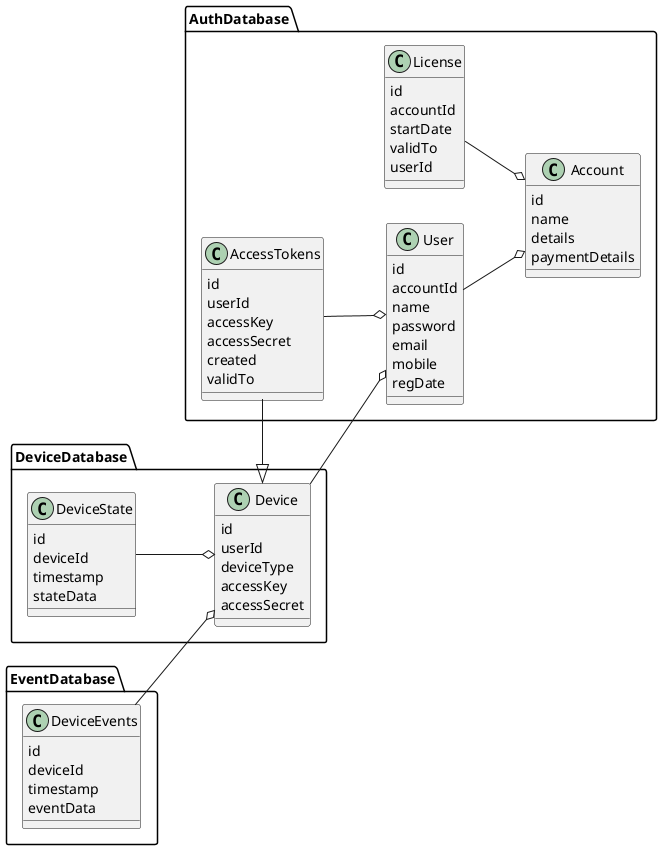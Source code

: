 @startuml DataLayer
left to right direction

package AuthDatabase {
    class Account {
        id
        name
        details
        paymentDetails
    }

    class License {
        id
        accountId
        startDate
        validTo
        userId
    }

    class User {
        id
        accountId
        name
        password
        email
        mobile
        regDate
    }

    class AccessTokens {
        id
        userId
        accessKey
        accessSecret
        created
        validTo
    }
}

package DeviceDatabase {
    class Device {
        id
        userId
        deviceType
        accessKey
        accessSecret

    }

    class DeviceState {
        id
        deviceId
        timestamp
        stateData
    }
}

package EventDatabase {
    class DeviceEvents {
        id
        deviceId
        timestamp
        eventData
    }
}


License --o Account
User --o Account
AccessTokens --o User
Device --o User
AccessTokens --|> Device
DeviceEvents --o Device
DeviceState --o Device
@enduml